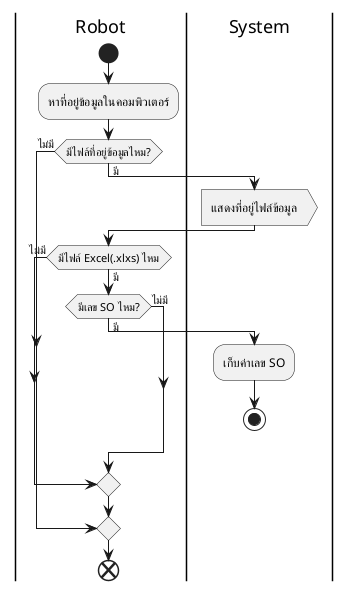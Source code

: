 @startuml
|Robot|
start
:หาที่อยู่ข้อมูลในคอมพิวเตอร์;
if(มีไฟล์ที่อยู่ข้อมูลไหม?) then(มี) 
|System|
:แสดงที่อยู่ไฟล์ข้อมูล>
|Robot|
if(มีไฟล์ Excel(.xlxs) ไหม) then(มี)
if(มีเลข SO ไหม?) then(มี)
|System|
:เก็บค่าเลข SO;
stop
|Robot|
else(ไม่มี) 
endif
else(ไม่มี) 
endif
else(ไม่มี) 
endif
|Robot|
end
@enduml